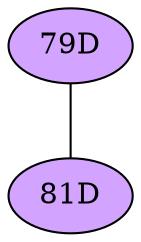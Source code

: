 // The Round Table
graph {
	"79D" [fillcolor="#D3A4FF" style=radial]
	"81D" [fillcolor="#D3A4FF" style=radial]
	"79D" -- "81D" [penwidth=1]
}
